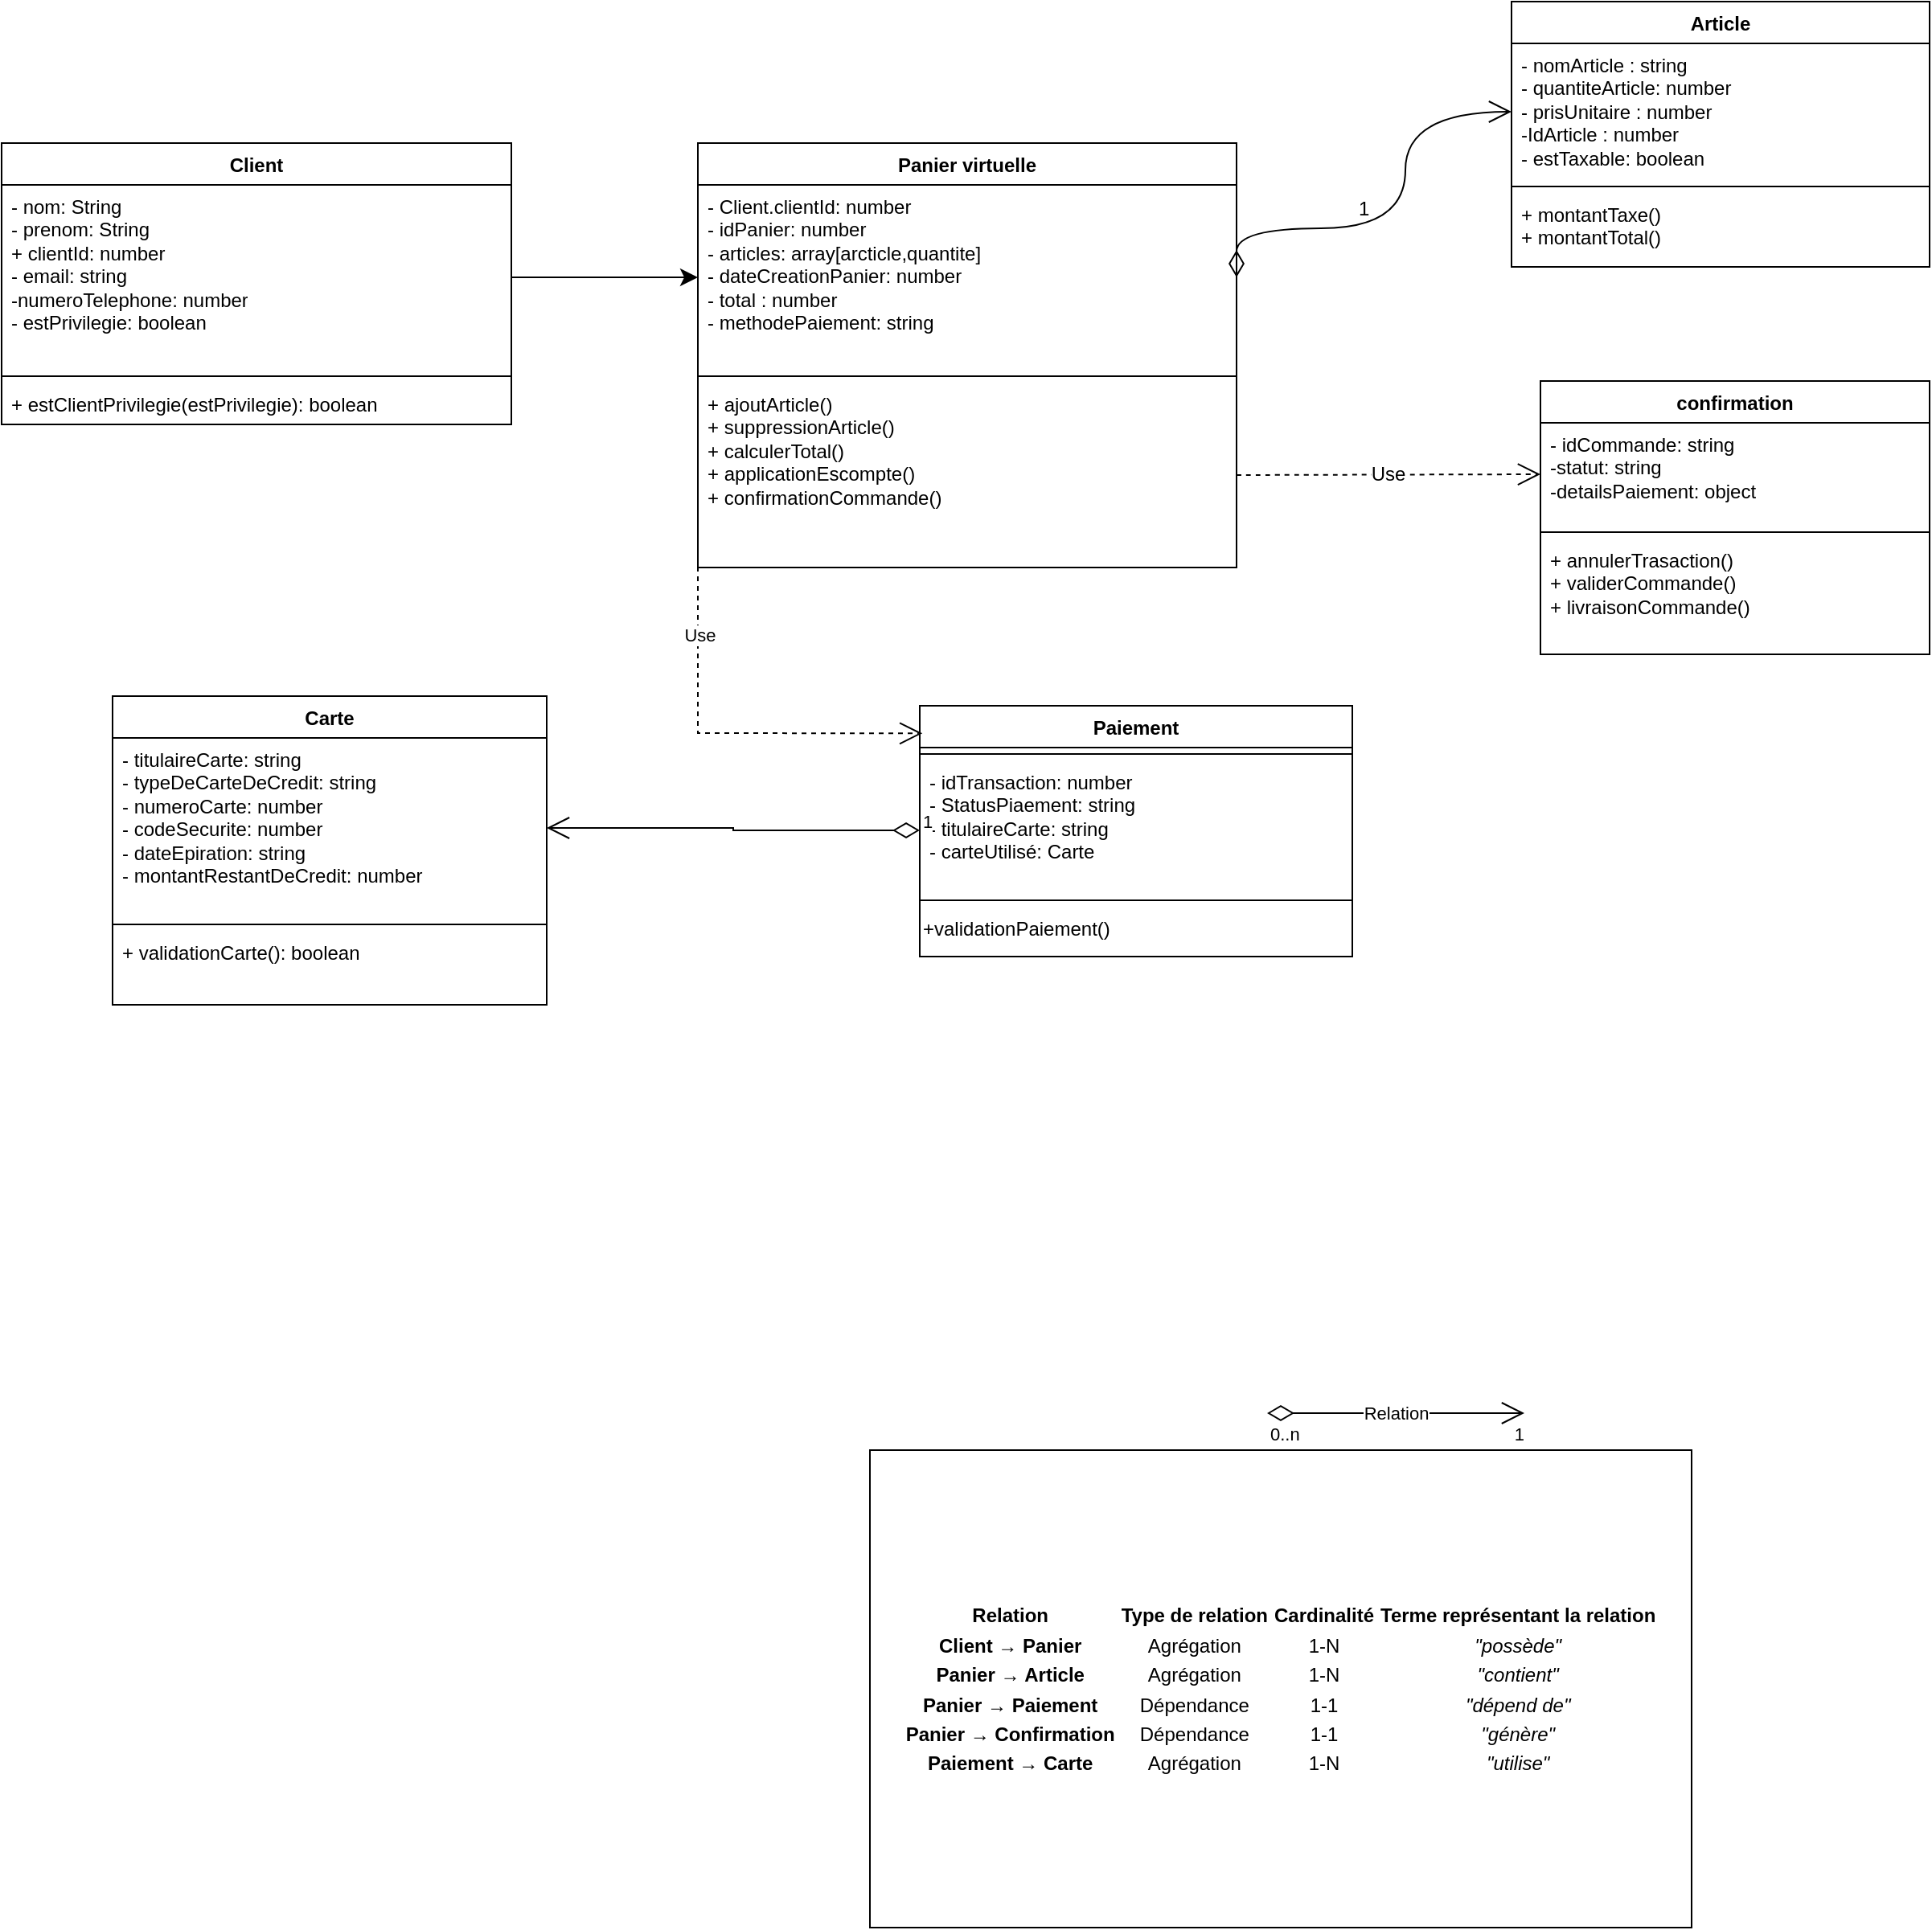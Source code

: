<mxfile version="26.1.1" pages="2">
  <diagram name="Page-1" id="LhkC0GKqJQl8EqU11tic">
    <mxGraphModel dx="2098" dy="2030" grid="0" gridSize="10" guides="1" tooltips="1" connect="1" arrows="1" fold="1" page="0" pageScale="1" pageWidth="850" pageHeight="1100" math="0" shadow="0">
      <root>
        <mxCell id="0" />
        <mxCell id="1" parent="0" />
        <mxCell id="y0F5sRRlfPdBhK9bxvjx-1" value="Article" style="swimlane;fontStyle=1;align=center;verticalAlign=top;childLayout=stackLayout;horizontal=1;startSize=26;horizontalStack=0;resizeParent=1;resizeParentMax=0;resizeLast=0;collapsible=1;marginBottom=0;whiteSpace=wrap;html=1;" parent="1" vertex="1">
          <mxGeometry x="493" y="-716" width="260" height="165" as="geometry" />
        </mxCell>
        <mxCell id="y0F5sRRlfPdBhK9bxvjx-2" value="&lt;div&gt;- nomArticle : string&lt;/div&gt;&lt;div&gt;- quantiteArticle: number&lt;br&gt;- prisUnitaire : number&lt;/div&gt;&lt;div&gt;-IdArticle : number&lt;br&gt;- estTaxable: boolean&lt;br&gt;&lt;br&gt;&lt;/div&gt;" style="text;strokeColor=none;fillColor=none;align=left;verticalAlign=top;spacingLeft=4;spacingRight=4;overflow=hidden;rotatable=0;points=[[0,0.5],[1,0.5]];portConstraint=eastwest;whiteSpace=wrap;html=1;" parent="y0F5sRRlfPdBhK9bxvjx-1" vertex="1">
          <mxGeometry y="26" width="260" height="85" as="geometry" />
        </mxCell>
        <mxCell id="y0F5sRRlfPdBhK9bxvjx-3" value="" style="line;strokeWidth=1;fillColor=none;align=left;verticalAlign=middle;spacingTop=-1;spacingLeft=3;spacingRight=3;rotatable=0;labelPosition=right;points=[];portConstraint=eastwest;strokeColor=inherit;" parent="y0F5sRRlfPdBhK9bxvjx-1" vertex="1">
          <mxGeometry y="111" width="260" height="8" as="geometry" />
        </mxCell>
        <mxCell id="y0F5sRRlfPdBhK9bxvjx-4" value="+ montantTaxe()&lt;div&gt;+ montantTotal()&lt;/div&gt;" style="text;strokeColor=none;fillColor=none;align=left;verticalAlign=top;spacingLeft=4;spacingRight=4;overflow=hidden;rotatable=0;points=[[0,0.5],[1,0.5]];portConstraint=eastwest;whiteSpace=wrap;html=1;" parent="y0F5sRRlfPdBhK9bxvjx-1" vertex="1">
          <mxGeometry y="119" width="260" height="46" as="geometry" />
        </mxCell>
        <mxCell id="vKdj8ruJpH2rpbCoqokS-1" value="Client" style="swimlane;fontStyle=1;align=center;verticalAlign=top;childLayout=stackLayout;horizontal=1;startSize=26;horizontalStack=0;resizeParent=1;resizeParentMax=0;resizeLast=0;collapsible=1;marginBottom=0;whiteSpace=wrap;html=1;" parent="1" vertex="1">
          <mxGeometry x="-446" y="-628" width="317" height="175" as="geometry" />
        </mxCell>
        <mxCell id="vKdj8ruJpH2rpbCoqokS-2" value="&lt;div&gt;&lt;div&gt;- nom: String&lt;/div&gt;&lt;/div&gt;&lt;div&gt;- prenom: String&lt;br&gt;+ clientId: number&lt;/div&gt;&lt;div&gt;- email: string&lt;/div&gt;&lt;div&gt;-numeroTelephone: number&lt;/div&gt;&lt;div&gt;- estPrivilegie: boolean&lt;/div&gt;" style="text;strokeColor=none;fillColor=none;align=left;verticalAlign=top;spacingLeft=4;spacingRight=4;overflow=hidden;rotatable=0;points=[[0,0.5],[1,0.5]];portConstraint=eastwest;whiteSpace=wrap;html=1;" parent="vKdj8ruJpH2rpbCoqokS-1" vertex="1">
          <mxGeometry y="26" width="317" height="115" as="geometry" />
        </mxCell>
        <mxCell id="vKdj8ruJpH2rpbCoqokS-3" value="" style="line;strokeWidth=1;fillColor=none;align=left;verticalAlign=middle;spacingTop=-1;spacingLeft=3;spacingRight=3;rotatable=0;labelPosition=right;points=[];portConstraint=eastwest;strokeColor=inherit;" parent="vKdj8ruJpH2rpbCoqokS-1" vertex="1">
          <mxGeometry y="141" width="317" height="8" as="geometry" />
        </mxCell>
        <mxCell id="vKdj8ruJpH2rpbCoqokS-4" value="+ estClientPrivilegie(estPrivilegie): boolean" style="text;strokeColor=none;fillColor=none;align=left;verticalAlign=top;spacingLeft=4;spacingRight=4;overflow=hidden;rotatable=0;points=[[0,0.5],[1,0.5]];portConstraint=eastwest;whiteSpace=wrap;html=1;" parent="vKdj8ruJpH2rpbCoqokS-1" vertex="1">
          <mxGeometry y="149" width="317" height="26" as="geometry" />
        </mxCell>
        <mxCell id="vKdj8ruJpH2rpbCoqokS-5" value="Panier virtuelle" style="swimlane;fontStyle=1;align=center;verticalAlign=top;childLayout=stackLayout;horizontal=1;startSize=26;horizontalStack=0;resizeParent=1;resizeParentMax=0;resizeLast=0;collapsible=1;marginBottom=0;whiteSpace=wrap;html=1;" parent="1" vertex="1">
          <mxGeometry x="-13" y="-628" width="335" height="264" as="geometry">
            <mxRectangle x="-514" y="12" width="114" height="26" as="alternateBounds" />
          </mxGeometry>
        </mxCell>
        <mxCell id="vKdj8ruJpH2rpbCoqokS-6" value="&lt;div&gt;- Client.clientId: number&lt;/div&gt;&lt;div&gt;&lt;span style=&quot;background-color: transparent; color: light-dark(rgb(0, 0, 0), rgb(255, 255, 255));&quot;&gt;- idPanier: number&lt;/span&gt;&lt;/div&gt;&lt;div&gt;- articles: array[arcticle,quantite]&lt;/div&gt;&lt;div&gt;&lt;span style=&quot;background-color: transparent; color: light-dark(rgb(0, 0, 0), rgb(255, 255, 255));&quot;&gt;- dateCreationPanier: number&lt;/span&gt;&lt;/div&gt;&lt;div&gt;- total : number&lt;/div&gt;&lt;div&gt;- methodePaiement: string&lt;/div&gt;&lt;div&gt;&lt;br&gt;&lt;/div&gt;&lt;div&gt;&lt;br&gt;&lt;/div&gt;" style="text;strokeColor=none;fillColor=none;align=left;verticalAlign=top;spacingLeft=4;spacingRight=4;overflow=hidden;rotatable=0;points=[[0,0.5],[1,0.5]];portConstraint=eastwest;whiteSpace=wrap;html=1;" parent="vKdj8ruJpH2rpbCoqokS-5" vertex="1">
          <mxGeometry y="26" width="335" height="115" as="geometry" />
        </mxCell>
        <mxCell id="vKdj8ruJpH2rpbCoqokS-7" value="" style="line;strokeWidth=1;fillColor=none;align=left;verticalAlign=middle;spacingTop=-1;spacingLeft=3;spacingRight=3;rotatable=0;labelPosition=right;points=[];portConstraint=eastwest;strokeColor=inherit;" parent="vKdj8ruJpH2rpbCoqokS-5" vertex="1">
          <mxGeometry y="141" width="335" height="8" as="geometry" />
        </mxCell>
        <mxCell id="vKdj8ruJpH2rpbCoqokS-8" value="&lt;div&gt;+ ajoutArticle()&lt;/div&gt;&lt;div&gt;+ suppressionArticle()&lt;/div&gt;&lt;div&gt;+ calculerTotal()&lt;/div&gt;&lt;div&gt;+ applicationEscompte()&lt;/div&gt;&lt;div&gt;+ confirmationCommande()&lt;/div&gt;" style="text;strokeColor=none;fillColor=none;align=left;verticalAlign=top;spacingLeft=4;spacingRight=4;overflow=hidden;rotatable=0;points=[[0,0.5],[1,0.5]];portConstraint=eastwest;whiteSpace=wrap;html=1;" parent="vKdj8ruJpH2rpbCoqokS-5" vertex="1">
          <mxGeometry y="149" width="335" height="115" as="geometry" />
        </mxCell>
        <mxCell id="vKdj8ruJpH2rpbCoqokS-9" value="Paiement" style="swimlane;fontStyle=1;align=center;verticalAlign=top;childLayout=stackLayout;horizontal=1;startSize=26;horizontalStack=0;resizeParent=1;resizeParentMax=0;resizeLast=0;collapsible=1;marginBottom=0;whiteSpace=wrap;html=1;" parent="1" vertex="1">
          <mxGeometry x="125" y="-278" width="269" height="156" as="geometry" />
        </mxCell>
        <mxCell id="vKdj8ruJpH2rpbCoqokS-11" value="" style="line;strokeWidth=1;fillColor=none;align=left;verticalAlign=middle;spacingTop=-1;spacingLeft=3;spacingRight=3;rotatable=0;labelPosition=right;points=[];portConstraint=eastwest;strokeColor=inherit;" parent="vKdj8ruJpH2rpbCoqokS-9" vertex="1">
          <mxGeometry y="26" width="269" height="8" as="geometry" />
        </mxCell>
        <mxCell id="vKdj8ruJpH2rpbCoqokS-10" value="- idTransaction: number&lt;div&gt;- StatusPiaement: string&lt;/div&gt;&lt;div&gt;- titulaireCarte: string&lt;/div&gt;&lt;div&gt;- carteUtilisé: Carte&lt;/div&gt;" style="text;strokeColor=none;fillColor=none;align=left;verticalAlign=top;spacingLeft=4;spacingRight=4;overflow=hidden;rotatable=0;points=[[0,0.5],[1,0.5]];portConstraint=eastwest;whiteSpace=wrap;html=1;" parent="vKdj8ruJpH2rpbCoqokS-9" vertex="1">
          <mxGeometry y="34" width="269" height="87" as="geometry" />
        </mxCell>
        <mxCell id="OCxzfQqBFVTwr3kHudwE-1" value="&lt;span style=&quot;&quot;&gt;+validationPaiement()&lt;/span&gt;" style="rounded=0;whiteSpace=wrap;html=1;align=left;" vertex="1" parent="vKdj8ruJpH2rpbCoqokS-9">
          <mxGeometry y="121" width="269" height="35" as="geometry" />
        </mxCell>
        <mxCell id="vKdj8ruJpH2rpbCoqokS-13" value="Carte" style="swimlane;fontStyle=1;align=center;verticalAlign=top;childLayout=stackLayout;horizontal=1;startSize=26;horizontalStack=0;resizeParent=1;resizeParentMax=0;resizeLast=0;collapsible=1;marginBottom=0;whiteSpace=wrap;html=1;" parent="1" vertex="1">
          <mxGeometry x="-377" y="-284" width="270" height="192" as="geometry" />
        </mxCell>
        <mxCell id="vKdj8ruJpH2rpbCoqokS-14" value="- titulaireCarte: string&lt;div&gt;- typeDeCarteDeCredit: string&lt;/div&gt;&lt;div&gt;- numeroCarte: number&lt;/div&gt;&lt;div&gt;- codeSecurite: number&lt;/div&gt;&lt;div&gt;- dateEpiration: string&lt;/div&gt;&lt;div&gt;- montantRestantDeCredit: number&lt;/div&gt;" style="text;strokeColor=none;fillColor=none;align=left;verticalAlign=top;spacingLeft=4;spacingRight=4;overflow=hidden;rotatable=0;points=[[0,0.5],[1,0.5]];portConstraint=eastwest;whiteSpace=wrap;html=1;" parent="vKdj8ruJpH2rpbCoqokS-13" vertex="1">
          <mxGeometry y="26" width="270" height="112" as="geometry" />
        </mxCell>
        <mxCell id="vKdj8ruJpH2rpbCoqokS-15" value="" style="line;strokeWidth=1;fillColor=none;align=left;verticalAlign=middle;spacingTop=-1;spacingLeft=3;spacingRight=3;rotatable=0;labelPosition=right;points=[];portConstraint=eastwest;strokeColor=inherit;" parent="vKdj8ruJpH2rpbCoqokS-13" vertex="1">
          <mxGeometry y="138" width="270" height="8" as="geometry" />
        </mxCell>
        <mxCell id="vKdj8ruJpH2rpbCoqokS-16" value="+ validationCarte(): boolean&lt;div&gt;&lt;br&gt;&lt;/div&gt;" style="text;strokeColor=none;fillColor=none;align=left;verticalAlign=top;spacingLeft=4;spacingRight=4;overflow=hidden;rotatable=0;points=[[0,0.5],[1,0.5]];portConstraint=eastwest;whiteSpace=wrap;html=1;" parent="vKdj8ruJpH2rpbCoqokS-13" vertex="1">
          <mxGeometry y="146" width="270" height="46" as="geometry" />
        </mxCell>
        <mxCell id="vKdj8ruJpH2rpbCoqokS-17" value="Relation" style="endArrow=open;html=1;endSize=12;startArrow=diamondThin;startSize=14;startFill=0;edgeStyle=orthogonalEdgeStyle;rounded=0;" parent="1" edge="1">
          <mxGeometry relative="1" as="geometry">
            <mxPoint x="341" y="162" as="sourcePoint" />
            <mxPoint x="501" y="162" as="targetPoint" />
          </mxGeometry>
        </mxCell>
        <mxCell id="vKdj8ruJpH2rpbCoqokS-18" value="0..n" style="edgeLabel;resizable=0;html=1;align=left;verticalAlign=top;" parent="vKdj8ruJpH2rpbCoqokS-17" connectable="0" vertex="1">
          <mxGeometry x="-1" relative="1" as="geometry" />
        </mxCell>
        <mxCell id="vKdj8ruJpH2rpbCoqokS-19" value="1" style="edgeLabel;resizable=0;html=1;align=right;verticalAlign=top;" parent="vKdj8ruJpH2rpbCoqokS-17" connectable="0" vertex="1">
          <mxGeometry x="1" relative="1" as="geometry" />
        </mxCell>
        <mxCell id="PBFFROz9SGwxzKGs8fMy-2" value="confirmation" style="swimlane;fontStyle=1;align=center;verticalAlign=top;childLayout=stackLayout;horizontal=1;startSize=26;horizontalStack=0;resizeParent=1;resizeParentMax=0;resizeLast=0;collapsible=1;marginBottom=0;whiteSpace=wrap;html=1;" parent="1" vertex="1">
          <mxGeometry x="511" y="-480" width="242" height="170" as="geometry" />
        </mxCell>
        <mxCell id="PBFFROz9SGwxzKGs8fMy-3" value="- idCommande: string&lt;div&gt;-statut: string&lt;/div&gt;&lt;div&gt;-detailsPaiement: object&lt;/div&gt;&lt;div&gt;&lt;br&gt;&lt;/div&gt;" style="text;strokeColor=none;fillColor=none;align=left;verticalAlign=top;spacingLeft=4;spacingRight=4;overflow=hidden;rotatable=0;points=[[0,0.5],[1,0.5]];portConstraint=eastwest;whiteSpace=wrap;html=1;" parent="PBFFROz9SGwxzKGs8fMy-2" vertex="1">
          <mxGeometry y="26" width="242" height="64" as="geometry" />
        </mxCell>
        <mxCell id="PBFFROz9SGwxzKGs8fMy-4" value="" style="line;strokeWidth=1;fillColor=none;align=left;verticalAlign=middle;spacingTop=-1;spacingLeft=3;spacingRight=3;rotatable=0;labelPosition=right;points=[];portConstraint=eastwest;strokeColor=inherit;" parent="PBFFROz9SGwxzKGs8fMy-2" vertex="1">
          <mxGeometry y="90" width="242" height="8" as="geometry" />
        </mxCell>
        <mxCell id="PBFFROz9SGwxzKGs8fMy-5" value="&lt;div&gt;+ annulerTrasaction()&lt;/div&gt;&lt;div&gt;+ validerCommande()&lt;/div&gt;&lt;div&gt;+ livraisonCommande()&lt;/div&gt;" style="text;strokeColor=none;fillColor=none;align=left;verticalAlign=top;spacingLeft=4;spacingRight=4;overflow=hidden;rotatable=0;points=[[0,0.5],[1,0.5]];portConstraint=eastwest;whiteSpace=wrap;html=1;" parent="PBFFROz9SGwxzKGs8fMy-2" vertex="1">
          <mxGeometry y="98" width="242" height="72" as="geometry" />
        </mxCell>
        <mxCell id="PBFFROz9SGwxzKGs8fMy-8" value="Use" style="endArrow=open;endSize=12;dashed=1;html=1;rounded=0;entryX=0.006;entryY=0.11;entryDx=0;entryDy=0;entryPerimeter=0;exitX=0;exitY=0.5;exitDx=0;exitDy=0;" parent="1" source="vKdj8ruJpH2rpbCoqokS-6" target="vKdj8ruJpH2rpbCoqokS-9" edge="1">
          <mxGeometry x="0.051" width="160" relative="1" as="geometry">
            <mxPoint x="26" y="-58" as="sourcePoint" />
            <mxPoint x="-18" y="-8" as="targetPoint" />
            <Array as="points">
              <mxPoint x="-13" y="-261" />
            </Array>
            <mxPoint x="1" as="offset" />
          </mxGeometry>
        </mxCell>
        <mxCell id="PBFFROz9SGwxzKGs8fMy-9" value="1" style="endArrow=open;html=1;endSize=12;startArrow=diamondThin;startSize=14;startFill=0;edgeStyle=orthogonalEdgeStyle;align=left;verticalAlign=bottom;rounded=0;entryX=1;entryY=0.5;entryDx=0;entryDy=0;exitX=0;exitY=0.5;exitDx=0;exitDy=0;" parent="1" edge="1" target="vKdj8ruJpH2rpbCoqokS-14" source="vKdj8ruJpH2rpbCoqokS-10">
          <mxGeometry x="-1" y="3" relative="1" as="geometry">
            <mxPoint x="-197" y="301" as="sourcePoint" />
            <mxPoint x="-65" y="104" as="targetPoint" />
          </mxGeometry>
        </mxCell>
        <mxCell id="OCxzfQqBFVTwr3kHudwE-3" value="&lt;table data-end=&quot;3038&quot; data-start=&quot;2340&quot;&gt;&lt;thead data-end=&quot;2438&quot; data-start=&quot;2340&quot;&gt;&lt;tr data-end=&quot;2438&quot; data-start=&quot;2340&quot;&gt;&lt;th data-end=&quot;2371&quot; data-start=&quot;2340&quot;&gt;Relation&lt;/th&gt;&lt;th data-end=&quot;2390&quot; data-start=&quot;2371&quot;&gt;Type de relation&lt;/th&gt;&lt;th data-end=&quot;2404&quot; data-start=&quot;2390&quot;&gt;Cardinalité&lt;/th&gt;&lt;th data-end=&quot;2438&quot; data-start=&quot;2404&quot;&gt;Terme représentant la relation&lt;/th&gt;&lt;/tr&gt;&lt;/thead&gt;&lt;tbody data-end=&quot;3038&quot; data-start=&quot;2539&quot;&gt;&lt;tr data-end=&quot;2638&quot; data-start=&quot;2539&quot;&gt;&lt;td&gt;&lt;strong data-end=&quot;2560&quot; data-start=&quot;2541&quot;&gt;Client → Panier&lt;/strong&gt;&lt;/td&gt;&lt;td&gt;Agrégation&lt;/td&gt;&lt;td&gt;1-N&lt;/td&gt;&lt;td&gt;&lt;em data-end=&quot;2617&quot; data-start=&quot;2606&quot;&gt;&quot;possède&quot;&lt;/em&gt;&lt;/td&gt;&lt;/tr&gt;&lt;tr data-end=&quot;2738&quot; data-start=&quot;2639&quot;&gt;&lt;td&gt;&lt;strong data-end=&quot;2661&quot; data-start=&quot;2641&quot;&gt;Panier → Article&lt;/strong&gt;&lt;/td&gt;&lt;td&gt;Agrégation&lt;/td&gt;&lt;td&gt;1-N&lt;/td&gt;&lt;td&gt;&lt;em data-end=&quot;2718&quot; data-start=&quot;2706&quot;&gt;&quot;contient&quot;&lt;/em&gt;&lt;/td&gt;&lt;/tr&gt;&lt;tr data-end=&quot;2838&quot; data-start=&quot;2739&quot;&gt;&lt;td&gt;&lt;strong data-end=&quot;2762&quot; data-start=&quot;2741&quot;&gt;Panier → Paiement&lt;/strong&gt;&lt;/td&gt;&lt;td&gt;Dépendance&lt;/td&gt;&lt;td&gt;1-1&lt;/td&gt;&lt;td&gt;&lt;em data-end=&quot;2819&quot; data-start=&quot;2806&quot;&gt;&quot;dépend de&quot;&lt;/em&gt;&lt;/td&gt;&lt;/tr&gt;&lt;tr data-end=&quot;2938&quot; data-start=&quot;2839&quot;&gt;&lt;td&gt;&lt;strong data-end=&quot;2866&quot; data-start=&quot;2841&quot;&gt;Panier → Confirmation&lt;/strong&gt;&lt;/td&gt;&lt;td&gt;Dépendance&lt;/td&gt;&lt;td&gt;1-1&lt;/td&gt;&lt;td&gt;&lt;em data-end=&quot;2916&quot; data-start=&quot;2906&quot;&gt;&quot;génère&quot;&lt;/em&gt;&lt;/td&gt;&lt;/tr&gt;&lt;tr data-end=&quot;3038&quot; data-start=&quot;2939&quot;&gt;&lt;td&gt;&lt;strong data-end=&quot;2961&quot; data-start=&quot;2941&quot;&gt;Paiement → Carte&lt;/strong&gt;&lt;/td&gt;&lt;td&gt;Agrégation&lt;/td&gt;&lt;td&gt;1-N&lt;/td&gt;&lt;td&gt;&lt;em data-end=&quot;3017&quot; data-start=&quot;3006&quot;&gt;&quot;utilise&quot;&lt;/em&gt;&lt;/td&gt;&lt;/tr&gt;&lt;/tbody&gt;&lt;/table&gt;" style="rounded=0;whiteSpace=wrap;html=1;" vertex="1" parent="1">
          <mxGeometry x="94" y="185" width="511" height="297" as="geometry" />
        </mxCell>
        <mxCell id="OCxzfQqBFVTwr3kHudwE-6" value="Use" style="endArrow=open;endSize=12;dashed=1;html=1;rounded=0;fontSize=12;curved=1;exitX=1;exitY=0.5;exitDx=0;exitDy=0;entryX=0;entryY=0.5;entryDx=0;entryDy=0;" edge="1" parent="1" source="vKdj8ruJpH2rpbCoqokS-8" target="PBFFROz9SGwxzKGs8fMy-3">
          <mxGeometry width="160" relative="1" as="geometry">
            <mxPoint x="289" y="-62" as="sourcePoint" />
            <mxPoint x="449" y="-62" as="targetPoint" />
          </mxGeometry>
        </mxCell>
        <mxCell id="OCxzfQqBFVTwr3kHudwE-7" value="1" style="endArrow=open;html=1;endSize=12;startArrow=diamondThin;startSize=14;startFill=0;edgeStyle=orthogonalEdgeStyle;align=left;verticalAlign=bottom;rounded=0;fontSize=12;curved=1;entryX=0;entryY=0.5;entryDx=0;entryDy=0;exitX=1;exitY=0.5;exitDx=0;exitDy=0;" edge="1" parent="1" source="vKdj8ruJpH2rpbCoqokS-6" target="y0F5sRRlfPdBhK9bxvjx-2">
          <mxGeometry x="0.013" y="30" relative="1" as="geometry">
            <mxPoint x="248" y="-654" as="sourcePoint" />
            <mxPoint x="408" y="-654" as="targetPoint" />
            <Array as="points">
              <mxPoint x="322" y="-575" />
              <mxPoint x="427" y="-575" />
            </Array>
            <mxPoint x="-1" as="offset" />
          </mxGeometry>
        </mxCell>
        <mxCell id="OCxzfQqBFVTwr3kHudwE-9" value="" style="edgeStyle=none;curved=1;rounded=0;orthogonalLoop=1;jettySize=auto;html=1;fontSize=12;startSize=8;endSize=8;entryX=0;entryY=0.5;entryDx=0;entryDy=0;exitX=1;exitY=0.5;exitDx=0;exitDy=0;" edge="1" parent="1" source="vKdj8ruJpH2rpbCoqokS-2" target="vKdj8ruJpH2rpbCoqokS-6">
          <mxGeometry relative="1" as="geometry">
            <mxPoint x="-20" y="-544" as="targetPoint" />
          </mxGeometry>
        </mxCell>
      </root>
    </mxGraphModel>
  </diagram>
  <diagram id="qk8H1CshacFP2wpFvfV3" name="Page-2">
    <mxGraphModel dx="513" dy="608" grid="0" gridSize="10" guides="1" tooltips="1" connect="1" arrows="1" fold="1" page="0" pageScale="1" pageWidth="850" pageHeight="1100" math="0" shadow="0">
      <root>
        <mxCell id="0" />
        <mxCell id="1" parent="0" />
      </root>
    </mxGraphModel>
  </diagram>
</mxfile>
